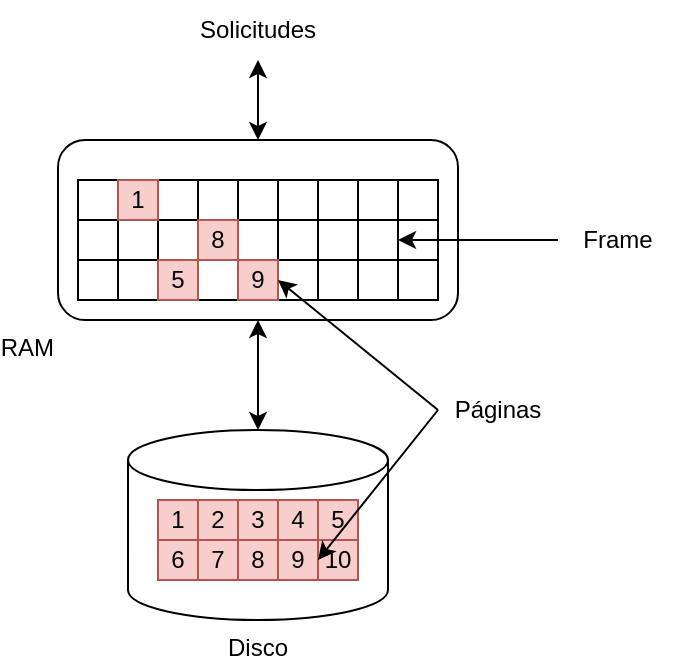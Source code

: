 <mxfile version="24.6.4" type="device">
  <diagram name="Página-1" id="1TFQy5Y9a4DBYZvIm2cX">
    <mxGraphModel dx="492" dy="298" grid="1" gridSize="10" guides="1" tooltips="1" connect="1" arrows="1" fold="1" page="1" pageScale="1" pageWidth="827" pageHeight="1169" math="0" shadow="0">
      <root>
        <mxCell id="0" />
        <mxCell id="1" parent="0" />
        <mxCell id="QidSN4frGj2rm1rmIopq-1" value="Solicitudes" style="text;html=1;align=center;verticalAlign=middle;whiteSpace=wrap;rounded=0;" vertex="1" parent="1">
          <mxGeometry x="390" y="370" width="60" height="30" as="geometry" />
        </mxCell>
        <mxCell id="QidSN4frGj2rm1rmIopq-32" style="edgeStyle=orthogonalEdgeStyle;rounded=0;orthogonalLoop=1;jettySize=auto;html=1;entryX=0.5;entryY=1;entryDx=0;entryDy=0;startArrow=classic;startFill=1;" edge="1" parent="1" source="QidSN4frGj2rm1rmIopq-2" target="QidSN4frGj2rm1rmIopq-1">
          <mxGeometry relative="1" as="geometry" />
        </mxCell>
        <mxCell id="QidSN4frGj2rm1rmIopq-2" value="RAM" style="rounded=1;whiteSpace=wrap;html=1;align=right;verticalAlign=top;labelPosition=left;verticalLabelPosition=bottom;" vertex="1" parent="1">
          <mxGeometry x="320" y="440" width="200" height="90" as="geometry" />
        </mxCell>
        <mxCell id="QidSN4frGj2rm1rmIopq-3" value="" style="rounded=0;whiteSpace=wrap;html=1;" vertex="1" parent="1">
          <mxGeometry x="330" y="460" width="20" height="20" as="geometry" />
        </mxCell>
        <mxCell id="QidSN4frGj2rm1rmIopq-5" value="" style="rounded=0;whiteSpace=wrap;html=1;" vertex="1" parent="1">
          <mxGeometry x="370" y="460" width="20" height="20" as="geometry" />
        </mxCell>
        <mxCell id="QidSN4frGj2rm1rmIopq-6" value="" style="rounded=0;whiteSpace=wrap;html=1;" vertex="1" parent="1">
          <mxGeometry x="390" y="460" width="20" height="20" as="geometry" />
        </mxCell>
        <mxCell id="QidSN4frGj2rm1rmIopq-7" value="" style="rounded=0;whiteSpace=wrap;html=1;" vertex="1" parent="1">
          <mxGeometry x="410" y="460" width="20" height="20" as="geometry" />
        </mxCell>
        <mxCell id="QidSN4frGj2rm1rmIopq-8" value="" style="rounded=0;whiteSpace=wrap;html=1;" vertex="1" parent="1">
          <mxGeometry x="430" y="460" width="20" height="20" as="geometry" />
        </mxCell>
        <mxCell id="QidSN4frGj2rm1rmIopq-9" value="" style="rounded=0;whiteSpace=wrap;html=1;" vertex="1" parent="1">
          <mxGeometry x="450" y="460" width="20" height="20" as="geometry" />
        </mxCell>
        <mxCell id="QidSN4frGj2rm1rmIopq-10" value="" style="rounded=0;whiteSpace=wrap;html=1;" vertex="1" parent="1">
          <mxGeometry x="470" y="460" width="20" height="20" as="geometry" />
        </mxCell>
        <mxCell id="QidSN4frGj2rm1rmIopq-11" value="" style="rounded=0;whiteSpace=wrap;html=1;" vertex="1" parent="1">
          <mxGeometry x="490" y="460" width="20" height="20" as="geometry" />
        </mxCell>
        <mxCell id="QidSN4frGj2rm1rmIopq-12" value="" style="rounded=0;whiteSpace=wrap;html=1;" vertex="1" parent="1">
          <mxGeometry x="330" y="480" width="20" height="20" as="geometry" />
        </mxCell>
        <mxCell id="QidSN4frGj2rm1rmIopq-13" value="" style="rounded=0;whiteSpace=wrap;html=1;" vertex="1" parent="1">
          <mxGeometry x="350" y="480" width="20" height="20" as="geometry" />
        </mxCell>
        <mxCell id="QidSN4frGj2rm1rmIopq-14" value="" style="rounded=0;whiteSpace=wrap;html=1;" vertex="1" parent="1">
          <mxGeometry x="370" y="480" width="20" height="20" as="geometry" />
        </mxCell>
        <mxCell id="QidSN4frGj2rm1rmIopq-16" value="" style="rounded=0;whiteSpace=wrap;html=1;" vertex="1" parent="1">
          <mxGeometry x="410" y="480" width="20" height="20" as="geometry" />
        </mxCell>
        <mxCell id="QidSN4frGj2rm1rmIopq-17" value="" style="rounded=0;whiteSpace=wrap;html=1;" vertex="1" parent="1">
          <mxGeometry x="430" y="480" width="20" height="20" as="geometry" />
        </mxCell>
        <mxCell id="QidSN4frGj2rm1rmIopq-18" value="" style="rounded=0;whiteSpace=wrap;html=1;" vertex="1" parent="1">
          <mxGeometry x="450" y="480" width="20" height="20" as="geometry" />
        </mxCell>
        <mxCell id="QidSN4frGj2rm1rmIopq-19" value="" style="rounded=0;whiteSpace=wrap;html=1;" vertex="1" parent="1">
          <mxGeometry x="470" y="480" width="20" height="20" as="geometry" />
        </mxCell>
        <mxCell id="QidSN4frGj2rm1rmIopq-20" value="" style="rounded=0;whiteSpace=wrap;html=1;" vertex="1" parent="1">
          <mxGeometry x="490" y="480" width="20" height="20" as="geometry" />
        </mxCell>
        <mxCell id="QidSN4frGj2rm1rmIopq-21" value="" style="rounded=0;whiteSpace=wrap;html=1;" vertex="1" parent="1">
          <mxGeometry x="330" y="500" width="20" height="20" as="geometry" />
        </mxCell>
        <mxCell id="QidSN4frGj2rm1rmIopq-22" value="" style="rounded=0;whiteSpace=wrap;html=1;" vertex="1" parent="1">
          <mxGeometry x="350" y="500" width="20" height="20" as="geometry" />
        </mxCell>
        <mxCell id="QidSN4frGj2rm1rmIopq-24" value="" style="rounded=0;whiteSpace=wrap;html=1;" vertex="1" parent="1">
          <mxGeometry x="390" y="500" width="20" height="20" as="geometry" />
        </mxCell>
        <mxCell id="QidSN4frGj2rm1rmIopq-23" value="5" style="rounded=0;whiteSpace=wrap;html=1;fillColor=#f8cecc;strokeColor=#b85450;" vertex="1" parent="1">
          <mxGeometry x="370" y="500" width="20" height="20" as="geometry" />
        </mxCell>
        <mxCell id="QidSN4frGj2rm1rmIopq-26" value="" style="rounded=0;whiteSpace=wrap;html=1;" vertex="1" parent="1">
          <mxGeometry x="430" y="500" width="20" height="20" as="geometry" />
        </mxCell>
        <mxCell id="QidSN4frGj2rm1rmIopq-25" value="9" style="rounded=0;whiteSpace=wrap;html=1;fillColor=#f8cecc;strokeColor=#b85450;" vertex="1" parent="1">
          <mxGeometry x="410" y="500" width="20" height="20" as="geometry" />
        </mxCell>
        <mxCell id="QidSN4frGj2rm1rmIopq-27" value="" style="rounded=0;whiteSpace=wrap;html=1;" vertex="1" parent="1">
          <mxGeometry x="450" y="500" width="20" height="20" as="geometry" />
        </mxCell>
        <mxCell id="QidSN4frGj2rm1rmIopq-28" value="" style="rounded=0;whiteSpace=wrap;html=1;" vertex="1" parent="1">
          <mxGeometry x="470" y="500" width="20" height="20" as="geometry" />
        </mxCell>
        <mxCell id="QidSN4frGj2rm1rmIopq-29" value="" style="rounded=0;whiteSpace=wrap;html=1;" vertex="1" parent="1">
          <mxGeometry x="490" y="500" width="20" height="20" as="geometry" />
        </mxCell>
        <mxCell id="QidSN4frGj2rm1rmIopq-15" value="8" style="rounded=0;whiteSpace=wrap;html=1;fillColor=#f8cecc;strokeColor=#b85450;" vertex="1" parent="1">
          <mxGeometry x="390" y="480" width="20" height="20" as="geometry" />
        </mxCell>
        <mxCell id="QidSN4frGj2rm1rmIopq-4" value="1" style="rounded=0;whiteSpace=wrap;html=1;fillColor=#f8cecc;strokeColor=#b85450;" vertex="1" parent="1">
          <mxGeometry x="350" y="460" width="20" height="20" as="geometry" />
        </mxCell>
        <mxCell id="QidSN4frGj2rm1rmIopq-34" style="edgeStyle=orthogonalEdgeStyle;rounded=0;orthogonalLoop=1;jettySize=auto;html=1;entryX=0.5;entryY=1;entryDx=0;entryDy=0;startArrow=classic;startFill=1;" edge="1" parent="1" source="QidSN4frGj2rm1rmIopq-33" target="QidSN4frGj2rm1rmIopq-2">
          <mxGeometry relative="1" as="geometry" />
        </mxCell>
        <mxCell id="QidSN4frGj2rm1rmIopq-33" value="Disco" style="shape=cylinder3;whiteSpace=wrap;html=1;boundedLbl=1;backgroundOutline=1;size=15;verticalAlign=top;labelPosition=center;verticalLabelPosition=bottom;align=center;" vertex="1" parent="1">
          <mxGeometry x="355" y="585" width="130" height="95" as="geometry" />
        </mxCell>
        <mxCell id="QidSN4frGj2rm1rmIopq-35" value="1" style="rounded=0;whiteSpace=wrap;html=1;fillColor=#f8cecc;strokeColor=#b85450;" vertex="1" parent="1">
          <mxGeometry x="370" y="620" width="20" height="20" as="geometry" />
        </mxCell>
        <mxCell id="QidSN4frGj2rm1rmIopq-36" value="2" style="rounded=0;whiteSpace=wrap;html=1;fillColor=#f8cecc;strokeColor=#b85450;" vertex="1" parent="1">
          <mxGeometry x="390" y="620" width="20" height="20" as="geometry" />
        </mxCell>
        <mxCell id="QidSN4frGj2rm1rmIopq-37" value="3" style="rounded=0;whiteSpace=wrap;html=1;fillColor=#f8cecc;strokeColor=#b85450;" vertex="1" parent="1">
          <mxGeometry x="410" y="620" width="20" height="20" as="geometry" />
        </mxCell>
        <mxCell id="QidSN4frGj2rm1rmIopq-38" value="4" style="rounded=0;whiteSpace=wrap;html=1;fillColor=#f8cecc;strokeColor=#b85450;" vertex="1" parent="1">
          <mxGeometry x="430" y="620" width="20" height="20" as="geometry" />
        </mxCell>
        <mxCell id="QidSN4frGj2rm1rmIopq-39" value="5" style="rounded=0;whiteSpace=wrap;html=1;fillColor=#f8cecc;strokeColor=#b85450;" vertex="1" parent="1">
          <mxGeometry x="450" y="620" width="20" height="20" as="geometry" />
        </mxCell>
        <mxCell id="QidSN4frGj2rm1rmIopq-40" value="6" style="rounded=0;whiteSpace=wrap;html=1;fillColor=#f8cecc;strokeColor=#b85450;" vertex="1" parent="1">
          <mxGeometry x="370" y="640" width="20" height="20" as="geometry" />
        </mxCell>
        <mxCell id="QidSN4frGj2rm1rmIopq-41" value="7" style="rounded=0;whiteSpace=wrap;html=1;fillColor=#f8cecc;strokeColor=#b85450;" vertex="1" parent="1">
          <mxGeometry x="390" y="640" width="20" height="20" as="geometry" />
        </mxCell>
        <mxCell id="QidSN4frGj2rm1rmIopq-42" value="8" style="rounded=0;whiteSpace=wrap;html=1;fillColor=#f8cecc;strokeColor=#b85450;" vertex="1" parent="1">
          <mxGeometry x="410" y="640" width="20" height="20" as="geometry" />
        </mxCell>
        <mxCell id="QidSN4frGj2rm1rmIopq-43" value="9" style="rounded=0;whiteSpace=wrap;html=1;fillColor=#f8cecc;strokeColor=#b85450;" vertex="1" parent="1">
          <mxGeometry x="430" y="640" width="20" height="20" as="geometry" />
        </mxCell>
        <mxCell id="QidSN4frGj2rm1rmIopq-44" value="10" style="rounded=0;whiteSpace=wrap;html=1;fillColor=#f8cecc;strokeColor=#b85450;" vertex="1" parent="1">
          <mxGeometry x="450" y="640" width="20" height="20" as="geometry" />
        </mxCell>
        <mxCell id="QidSN4frGj2rm1rmIopq-45" value="Páginas" style="text;html=1;align=center;verticalAlign=middle;whiteSpace=wrap;rounded=0;" vertex="1" parent="1">
          <mxGeometry x="510" y="560" width="60" height="30" as="geometry" />
        </mxCell>
        <mxCell id="QidSN4frGj2rm1rmIopq-46" value="" style="endArrow=classic;html=1;rounded=0;exitX=0;exitY=0.5;exitDx=0;exitDy=0;entryX=0;entryY=0.5;entryDx=0;entryDy=0;" edge="1" parent="1" source="QidSN4frGj2rm1rmIopq-45" target="QidSN4frGj2rm1rmIopq-26">
          <mxGeometry width="50" height="50" relative="1" as="geometry">
            <mxPoint x="580" y="530" as="sourcePoint" />
            <mxPoint x="630" y="480" as="targetPoint" />
          </mxGeometry>
        </mxCell>
        <mxCell id="QidSN4frGj2rm1rmIopq-47" value="" style="endArrow=classic;html=1;rounded=0;exitX=0;exitY=0.5;exitDx=0;exitDy=0;entryX=0;entryY=0.5;entryDx=0;entryDy=0;" edge="1" parent="1" source="QidSN4frGj2rm1rmIopq-45" target="QidSN4frGj2rm1rmIopq-44">
          <mxGeometry width="50" height="50" relative="1" as="geometry">
            <mxPoint x="550" y="575" as="sourcePoint" />
            <mxPoint x="540" y="620" as="targetPoint" />
          </mxGeometry>
        </mxCell>
        <mxCell id="QidSN4frGj2rm1rmIopq-48" value="Frame" style="text;html=1;align=center;verticalAlign=middle;whiteSpace=wrap;rounded=0;" vertex="1" parent="1">
          <mxGeometry x="570" y="475" width="60" height="30" as="geometry" />
        </mxCell>
        <mxCell id="QidSN4frGj2rm1rmIopq-49" value="" style="endArrow=classic;html=1;rounded=0;entryX=0;entryY=0.5;entryDx=0;entryDy=0;exitX=0;exitY=0.5;exitDx=0;exitDy=0;" edge="1" parent="1" source="QidSN4frGj2rm1rmIopq-48" target="QidSN4frGj2rm1rmIopq-20">
          <mxGeometry width="50" height="50" relative="1" as="geometry">
            <mxPoint x="570" y="490" as="sourcePoint" />
            <mxPoint x="620" y="440" as="targetPoint" />
          </mxGeometry>
        </mxCell>
      </root>
    </mxGraphModel>
  </diagram>
</mxfile>
